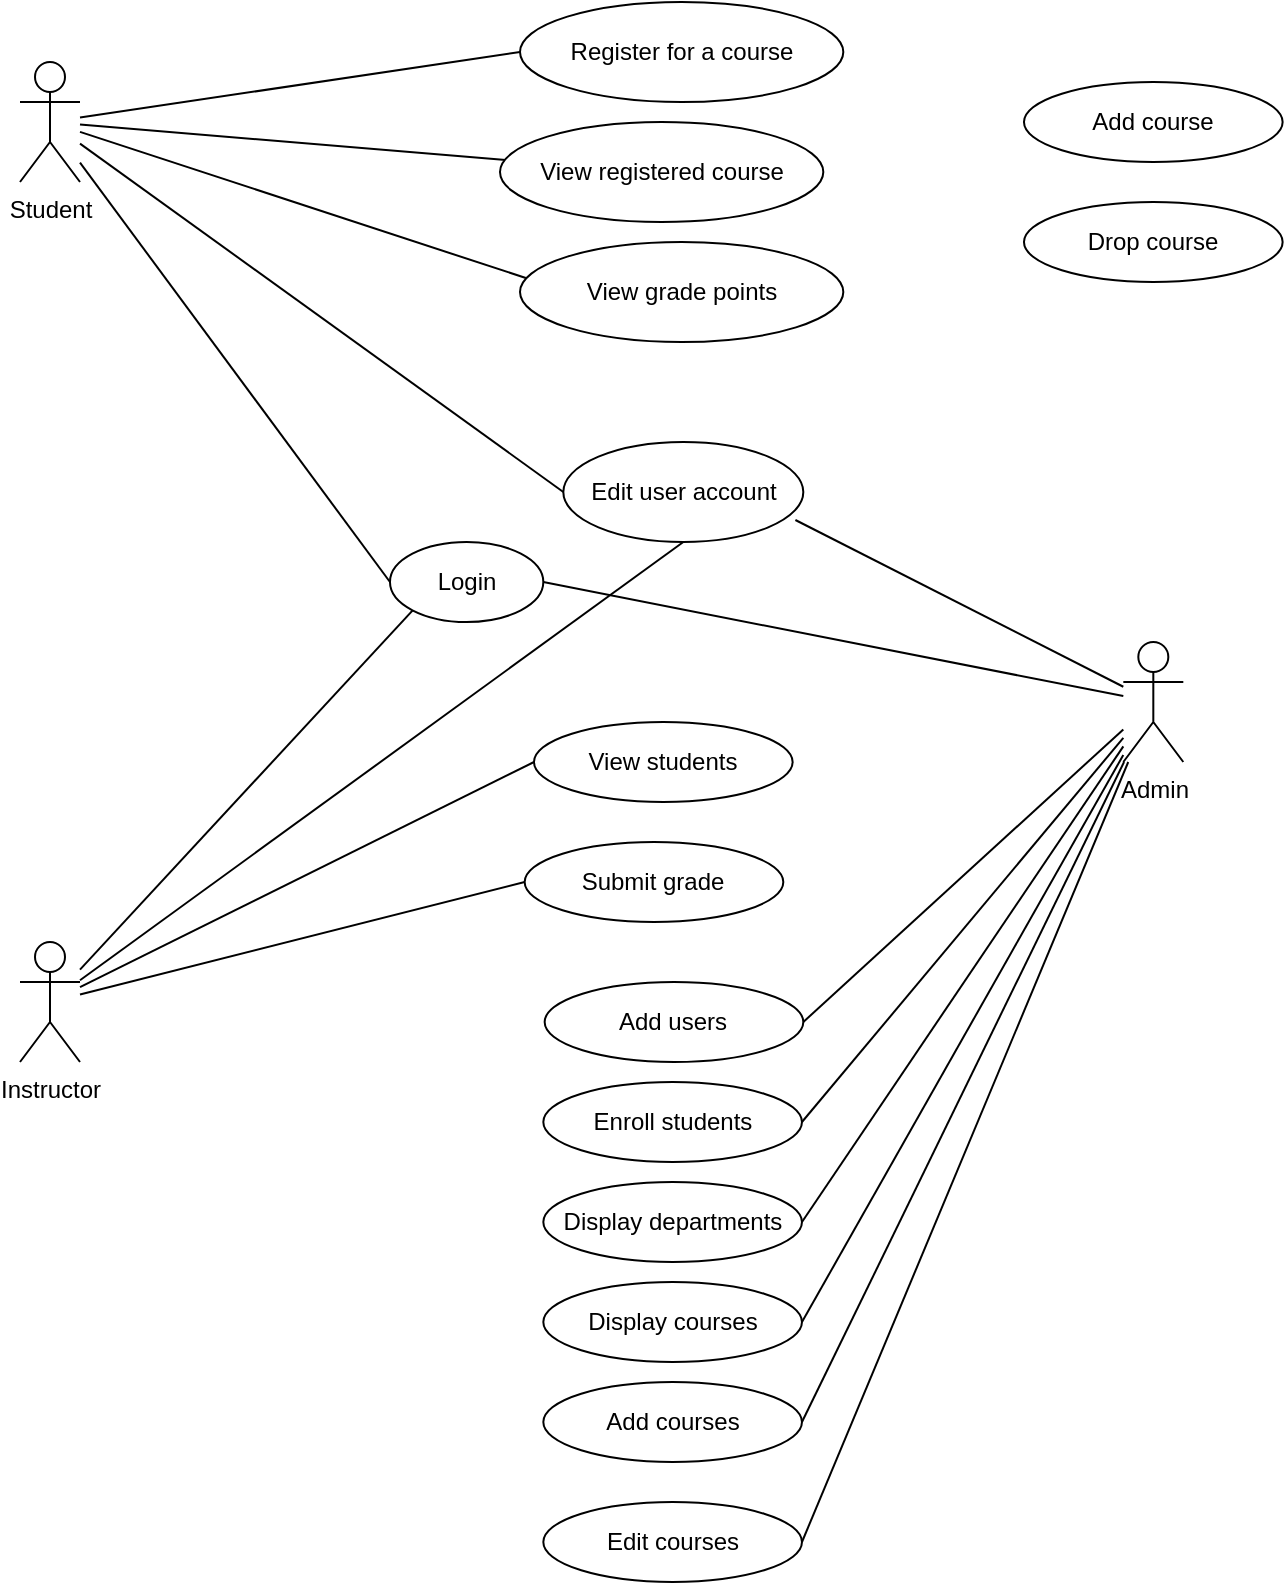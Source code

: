 <mxfile version="20.2.4" type="github" pages="2">
  <diagram id="JnZxfOJPNqkmQjVvFdLZ" name="Use case diagram">
    <mxGraphModel dx="868" dy="627" grid="1" gridSize="10" guides="1" tooltips="1" connect="1" arrows="1" fold="1" page="1" pageScale="1" pageWidth="850" pageHeight="1100" math="0" shadow="0">
      <root>
        <mxCell id="0" />
        <mxCell id="1" parent="0" />
        <mxCell id="DW18cme_nGdW0s91hkWa-20" style="edgeStyle=none;rounded=0;orthogonalLoop=1;jettySize=auto;html=1;entryX=1;entryY=0.5;entryDx=0;entryDy=0;endArrow=none;endFill=0;" edge="1" parent="1" source="DW18cme_nGdW0s91hkWa-1" target="DW18cme_nGdW0s91hkWa-6">
          <mxGeometry relative="1" as="geometry" />
        </mxCell>
        <mxCell id="DW18cme_nGdW0s91hkWa-21" style="edgeStyle=none;rounded=0;orthogonalLoop=1;jettySize=auto;html=1;entryX=0.967;entryY=0.78;entryDx=0;entryDy=0;entryPerimeter=0;endArrow=none;endFill=0;" edge="1" parent="1" source="DW18cme_nGdW0s91hkWa-1" target="DW18cme_nGdW0s91hkWa-7">
          <mxGeometry relative="1" as="geometry" />
        </mxCell>
        <mxCell id="DW18cme_nGdW0s91hkWa-28" style="edgeStyle=none;rounded=0;orthogonalLoop=1;jettySize=auto;html=1;entryX=1;entryY=0.5;entryDx=0;entryDy=0;endArrow=none;endFill=0;" edge="1" parent="1" source="DW18cme_nGdW0s91hkWa-1" target="DW18cme_nGdW0s91hkWa-26">
          <mxGeometry relative="1" as="geometry" />
        </mxCell>
        <mxCell id="DW18cme_nGdW0s91hkWa-29" style="edgeStyle=none;rounded=0;orthogonalLoop=1;jettySize=auto;html=1;entryX=1;entryY=0.5;entryDx=0;entryDy=0;endArrow=none;endFill=0;" edge="1" parent="1" source="DW18cme_nGdW0s91hkWa-1" target="DW18cme_nGdW0s91hkWa-27">
          <mxGeometry relative="1" as="geometry" />
        </mxCell>
        <mxCell id="DW18cme_nGdW0s91hkWa-36" style="edgeStyle=none;rounded=0;orthogonalLoop=1;jettySize=auto;html=1;entryX=1;entryY=0.5;entryDx=0;entryDy=0;endArrow=none;endFill=0;" edge="1" parent="1" source="DW18cme_nGdW0s91hkWa-1" target="DW18cme_nGdW0s91hkWa-32">
          <mxGeometry relative="1" as="geometry" />
        </mxCell>
        <mxCell id="DW18cme_nGdW0s91hkWa-37" style="edgeStyle=none;rounded=0;orthogonalLoop=1;jettySize=auto;html=1;entryX=1;entryY=0.5;entryDx=0;entryDy=0;endArrow=none;endFill=0;" edge="1" parent="1" source="DW18cme_nGdW0s91hkWa-1" target="DW18cme_nGdW0s91hkWa-33">
          <mxGeometry relative="1" as="geometry" />
        </mxCell>
        <mxCell id="DW18cme_nGdW0s91hkWa-38" style="edgeStyle=none;rounded=0;orthogonalLoop=1;jettySize=auto;html=1;entryX=1;entryY=0.5;entryDx=0;entryDy=0;endArrow=none;endFill=0;" edge="1" parent="1" source="DW18cme_nGdW0s91hkWa-1" target="DW18cme_nGdW0s91hkWa-34">
          <mxGeometry relative="1" as="geometry" />
        </mxCell>
        <mxCell id="DW18cme_nGdW0s91hkWa-39" style="edgeStyle=none;rounded=0;orthogonalLoop=1;jettySize=auto;html=1;entryX=1;entryY=0.5;entryDx=0;entryDy=0;endArrow=none;endFill=0;" edge="1" parent="1" source="DW18cme_nGdW0s91hkWa-1" target="DW18cme_nGdW0s91hkWa-35">
          <mxGeometry relative="1" as="geometry" />
        </mxCell>
        <mxCell id="DW18cme_nGdW0s91hkWa-1" value="Admin" style="shape=umlActor;verticalLabelPosition=bottom;verticalAlign=top;html=1;outlineConnect=0;" vertex="1" parent="1">
          <mxGeometry x="681.66" y="440" width="30" height="60" as="geometry" />
        </mxCell>
        <mxCell id="DW18cme_nGdW0s91hkWa-14" style="rounded=0;orthogonalLoop=1;jettySize=auto;html=1;entryX=0;entryY=0.5;entryDx=0;entryDy=0;endArrow=none;endFill=0;" edge="1" parent="1" source="DW18cme_nGdW0s91hkWa-2" target="DW18cme_nGdW0s91hkWa-6">
          <mxGeometry relative="1" as="geometry" />
        </mxCell>
        <mxCell id="DW18cme_nGdW0s91hkWa-15" style="edgeStyle=none;rounded=0;orthogonalLoop=1;jettySize=auto;html=1;entryX=0;entryY=0.5;entryDx=0;entryDy=0;endArrow=none;endFill=0;" edge="1" parent="1" source="DW18cme_nGdW0s91hkWa-2" target="DW18cme_nGdW0s91hkWa-7">
          <mxGeometry relative="1" as="geometry" />
        </mxCell>
        <mxCell id="DW18cme_nGdW0s91hkWa-16" style="edgeStyle=none;rounded=0;orthogonalLoop=1;jettySize=auto;html=1;entryX=0.018;entryY=0.36;entryDx=0;entryDy=0;entryPerimeter=0;endArrow=none;endFill=0;" edge="1" parent="1" source="DW18cme_nGdW0s91hkWa-2" target="DW18cme_nGdW0s91hkWa-9">
          <mxGeometry relative="1" as="geometry" />
        </mxCell>
        <mxCell id="DW18cme_nGdW0s91hkWa-17" style="edgeStyle=none;rounded=0;orthogonalLoop=1;jettySize=auto;html=1;entryX=0.018;entryY=0.38;entryDx=0;entryDy=0;entryPerimeter=0;endArrow=none;endFill=0;" edge="1" parent="1" source="DW18cme_nGdW0s91hkWa-2" target="DW18cme_nGdW0s91hkWa-8">
          <mxGeometry relative="1" as="geometry" />
        </mxCell>
        <mxCell id="DW18cme_nGdW0s91hkWa-18" style="edgeStyle=none;rounded=0;orthogonalLoop=1;jettySize=auto;html=1;entryX=0;entryY=0.5;entryDx=0;entryDy=0;endArrow=none;endFill=0;" edge="1" parent="1" source="DW18cme_nGdW0s91hkWa-2" target="DW18cme_nGdW0s91hkWa-10">
          <mxGeometry relative="1" as="geometry" />
        </mxCell>
        <mxCell id="DW18cme_nGdW0s91hkWa-2" value="Student" style="shape=umlActor;verticalLabelPosition=bottom;verticalAlign=top;html=1;outlineConnect=0;" vertex="1" parent="1">
          <mxGeometry x="130" y="150" width="30" height="60" as="geometry" />
        </mxCell>
        <mxCell id="DW18cme_nGdW0s91hkWa-19" style="edgeStyle=none;rounded=0;orthogonalLoop=1;jettySize=auto;html=1;entryX=0;entryY=1;entryDx=0;entryDy=0;endArrow=none;endFill=0;" edge="1" parent="1" source="DW18cme_nGdW0s91hkWa-3" target="DW18cme_nGdW0s91hkWa-6">
          <mxGeometry relative="1" as="geometry" />
        </mxCell>
        <mxCell id="DW18cme_nGdW0s91hkWa-22" style="edgeStyle=none;rounded=0;orthogonalLoop=1;jettySize=auto;html=1;entryX=0.5;entryY=1;entryDx=0;entryDy=0;endArrow=none;endFill=0;" edge="1" parent="1" source="DW18cme_nGdW0s91hkWa-3" target="DW18cme_nGdW0s91hkWa-7">
          <mxGeometry relative="1" as="geometry" />
        </mxCell>
        <mxCell id="DW18cme_nGdW0s91hkWa-30" style="edgeStyle=none;rounded=0;orthogonalLoop=1;jettySize=auto;html=1;entryX=0;entryY=0.5;entryDx=0;entryDy=0;endArrow=none;endFill=0;" edge="1" parent="1" source="DW18cme_nGdW0s91hkWa-3" target="DW18cme_nGdW0s91hkWa-24">
          <mxGeometry relative="1" as="geometry" />
        </mxCell>
        <mxCell id="DW18cme_nGdW0s91hkWa-31" style="edgeStyle=none;rounded=0;orthogonalLoop=1;jettySize=auto;html=1;entryX=0;entryY=0.5;entryDx=0;entryDy=0;endArrow=none;endFill=0;" edge="1" parent="1" source="DW18cme_nGdW0s91hkWa-3" target="DW18cme_nGdW0s91hkWa-25">
          <mxGeometry relative="1" as="geometry" />
        </mxCell>
        <mxCell id="DW18cme_nGdW0s91hkWa-3" value="Instructor" style="shape=umlActor;verticalLabelPosition=bottom;verticalAlign=top;html=1;outlineConnect=0;" vertex="1" parent="1">
          <mxGeometry x="130" y="590" width="30" height="60" as="geometry" />
        </mxCell>
        <mxCell id="DW18cme_nGdW0s91hkWa-6" value="Login" style="ellipse;whiteSpace=wrap;html=1;" vertex="1" parent="1">
          <mxGeometry x="314.99" y="390" width="76.67" height="40" as="geometry" />
        </mxCell>
        <mxCell id="DW18cme_nGdW0s91hkWa-7" value="Edit user account" style="ellipse;whiteSpace=wrap;html=1;" vertex="1" parent="1">
          <mxGeometry x="401.66" y="340" width="120" height="50" as="geometry" />
        </mxCell>
        <mxCell id="DW18cme_nGdW0s91hkWa-8" value="View registered course" style="ellipse;whiteSpace=wrap;html=1;" vertex="1" parent="1">
          <mxGeometry x="370.0" y="180" width="161.66" height="50" as="geometry" />
        </mxCell>
        <mxCell id="DW18cme_nGdW0s91hkWa-9" value="View grade points" style="ellipse;whiteSpace=wrap;html=1;" vertex="1" parent="1">
          <mxGeometry x="380.0" y="240" width="161.66" height="50" as="geometry" />
        </mxCell>
        <mxCell id="DW18cme_nGdW0s91hkWa-10" value="Register for a course" style="ellipse;whiteSpace=wrap;html=1;" vertex="1" parent="1">
          <mxGeometry x="380.0" y="120" width="161.66" height="50" as="geometry" />
        </mxCell>
        <mxCell id="DW18cme_nGdW0s91hkWa-11" value="Add course" style="ellipse;whiteSpace=wrap;html=1;" vertex="1" parent="1">
          <mxGeometry x="631.99" y="160" width="129.33" height="40" as="geometry" />
        </mxCell>
        <mxCell id="DW18cme_nGdW0s91hkWa-24" value="View students" style="ellipse;whiteSpace=wrap;html=1;" vertex="1" parent="1">
          <mxGeometry x="386.99" y="480" width="129.33" height="40" as="geometry" />
        </mxCell>
        <mxCell id="DW18cme_nGdW0s91hkWa-25" value="Submit grade" style="ellipse;whiteSpace=wrap;html=1;" vertex="1" parent="1">
          <mxGeometry x="382.33" y="540" width="129.33" height="40" as="geometry" />
        </mxCell>
        <mxCell id="DW18cme_nGdW0s91hkWa-26" value="Add users" style="ellipse;whiteSpace=wrap;html=1;" vertex="1" parent="1">
          <mxGeometry x="392.33" y="610" width="129.33" height="40" as="geometry" />
        </mxCell>
        <mxCell id="DW18cme_nGdW0s91hkWa-27" value="Enroll students" style="ellipse;whiteSpace=wrap;html=1;" vertex="1" parent="1">
          <mxGeometry x="391.66" y="660" width="129.33" height="40" as="geometry" />
        </mxCell>
        <mxCell id="DW18cme_nGdW0s91hkWa-32" value="Display departments" style="ellipse;whiteSpace=wrap;html=1;" vertex="1" parent="1">
          <mxGeometry x="391.66" y="710" width="129.33" height="40" as="geometry" />
        </mxCell>
        <mxCell id="DW18cme_nGdW0s91hkWa-33" value="Display courses" style="ellipse;whiteSpace=wrap;html=1;" vertex="1" parent="1">
          <mxGeometry x="391.66" y="760" width="129.33" height="40" as="geometry" />
        </mxCell>
        <mxCell id="DW18cme_nGdW0s91hkWa-34" value="Add courses" style="ellipse;whiteSpace=wrap;html=1;" vertex="1" parent="1">
          <mxGeometry x="391.66" y="810" width="129.33" height="40" as="geometry" />
        </mxCell>
        <mxCell id="DW18cme_nGdW0s91hkWa-35" value="Edit courses" style="ellipse;whiteSpace=wrap;html=1;" vertex="1" parent="1">
          <mxGeometry x="391.66" y="870" width="129.33" height="40" as="geometry" />
        </mxCell>
        <mxCell id="DW18cme_nGdW0s91hkWa-40" value="Drop course" style="ellipse;whiteSpace=wrap;html=1;" vertex="1" parent="1">
          <mxGeometry x="631.99" y="220" width="129.33" height="40" as="geometry" />
        </mxCell>
      </root>
    </mxGraphModel>
  </diagram>
  <diagram id="fIva-CemAb0Nq6mGQ5WD" name="Class diagram">
    <mxGraphModel dx="868" dy="627" grid="1" gridSize="10" guides="1" tooltips="1" connect="1" arrows="1" fold="1" page="1" pageScale="1" pageWidth="850" pageHeight="1100" math="0" shadow="0">
      <root>
        <mxCell id="0" />
        <mxCell id="1" parent="0" />
      </root>
    </mxGraphModel>
  </diagram>
</mxfile>
